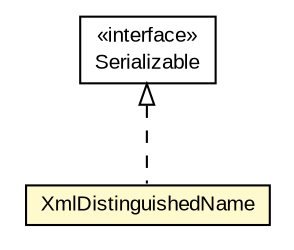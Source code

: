 #!/usr/local/bin/dot
#
# Class diagram 
# Generated by UMLGraph version R5_6-24-gf6e263 (http://www.umlgraph.org/)
#

digraph G {
	edge [fontname="arial",fontsize=10,labelfontname="arial",labelfontsize=10];
	node [fontname="arial",fontsize=10,shape=plaintext];
	nodesep=0.25;
	ranksep=0.5;
	// eu.europa.esig.dss.jaxb.diagnostic.XmlDistinguishedName
	c808532 [label=<<table title="eu.europa.esig.dss.jaxb.diagnostic.XmlDistinguishedName" border="0" cellborder="1" cellspacing="0" cellpadding="2" port="p" bgcolor="lemonChiffon" href="./XmlDistinguishedName.html">
		<tr><td><table border="0" cellspacing="0" cellpadding="1">
<tr><td align="center" balign="center"> XmlDistinguishedName </td></tr>
		</table></td></tr>
		</table>>, URL="./XmlDistinguishedName.html", fontname="arial", fontcolor="black", fontsize=10.0];
	//eu.europa.esig.dss.jaxb.diagnostic.XmlDistinguishedName implements java.io.Serializable
	c809064:p -> c808532:p [dir=back,arrowtail=empty,style=dashed];
	// java.io.Serializable
	c809064 [label=<<table title="java.io.Serializable" border="0" cellborder="1" cellspacing="0" cellpadding="2" port="p" href="http://java.sun.com/j2se/1.4.2/docs/api/java/io/Serializable.html">
		<tr><td><table border="0" cellspacing="0" cellpadding="1">
<tr><td align="center" balign="center"> &#171;interface&#187; </td></tr>
<tr><td align="center" balign="center"> Serializable </td></tr>
		</table></td></tr>
		</table>>, URL="http://java.sun.com/j2se/1.4.2/docs/api/java/io/Serializable.html", fontname="arial", fontcolor="black", fontsize=10.0];
}

